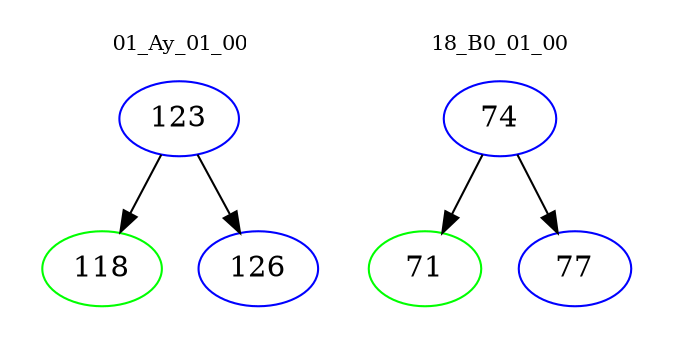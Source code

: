 digraph{
subgraph cluster_0 {
color = white
label = "01_Ay_01_00";
fontsize=10;
T0_123 [label="123", color="blue"]
T0_123 -> T0_118 [color="black"]
T0_118 [label="118", color="green"]
T0_123 -> T0_126 [color="black"]
T0_126 [label="126", color="blue"]
}
subgraph cluster_1 {
color = white
label = "18_B0_01_00";
fontsize=10;
T1_74 [label="74", color="blue"]
T1_74 -> T1_71 [color="black"]
T1_71 [label="71", color="green"]
T1_74 -> T1_77 [color="black"]
T1_77 [label="77", color="blue"]
}
}
